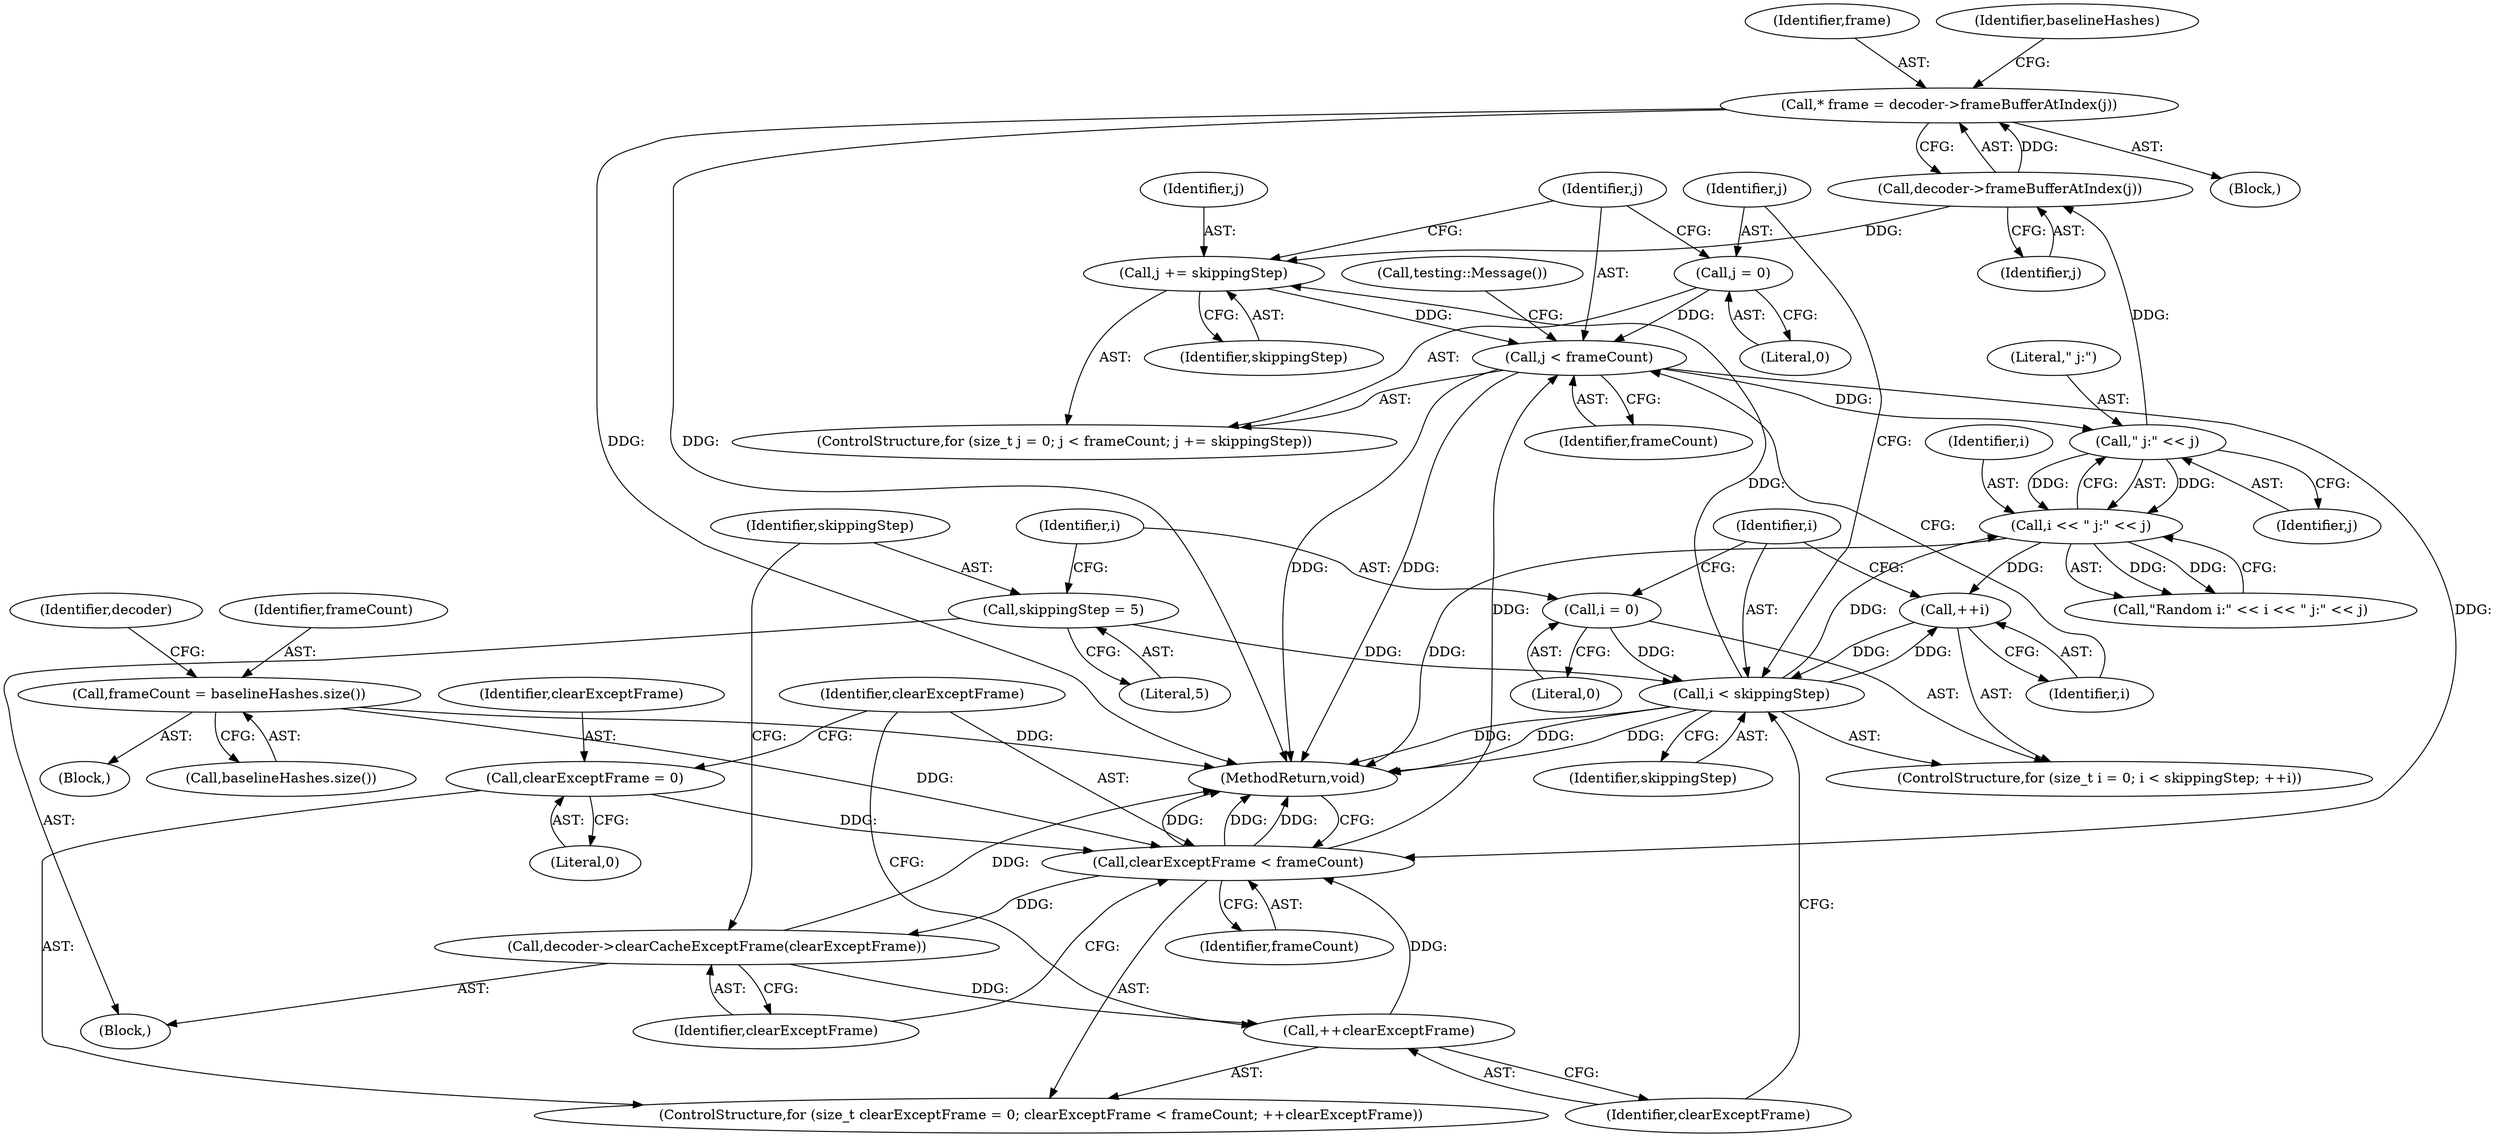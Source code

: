digraph "0_Chrome_4f9c9adef4036aff60b734b4a0045c43c320fe1d_0@pointer" {
"1000181" [label="(Call,* frame = decoder->frameBufferAtIndex(j))"];
"1000183" [label="(Call,decoder->frameBufferAtIndex(j))"];
"1000177" [label="(Call,\" j:\" << j)"];
"1000163" [label="(Call,j < frameCount)"];
"1000166" [label="(Call,j += skippingStep)"];
"1000152" [label="(Call,i < skippingStep)"];
"1000149" [label="(Call,i = 0)"];
"1000155" [label="(Call,++i)"];
"1000175" [label="(Call,i << \" j:\" << j)"];
"1000144" [label="(Call,skippingStep = 5)"];
"1000160" [label="(Call,j = 0)"];
"1000135" [label="(Call,clearExceptFrame < frameCount)"];
"1000138" [label="(Call,++clearExceptFrame)"];
"1000141" [label="(Call,decoder->clearCacheExceptFrame(clearExceptFrame))"];
"1000132" [label="(Call,clearExceptFrame = 0)"];
"1000120" [label="(Call,frameCount = baselineHashes.size())"];
"1000130" [label="(ControlStructure,for (size_t clearExceptFrame = 0; clearExceptFrame < frameCount; ++clearExceptFrame))"];
"1000184" [label="(Identifier,j)"];
"1000142" [label="(Identifier,clearExceptFrame)"];
"1000125" [label="(Identifier,decoder)"];
"1000138" [label="(Call,++clearExceptFrame)"];
"1000182" [label="(Identifier,frame)"];
"1000145" [label="(Identifier,skippingStep)"];
"1000179" [label="(Identifier,j)"];
"1000163" [label="(Call,j < frameCount)"];
"1000151" [label="(Literal,0)"];
"1000121" [label="(Identifier,frameCount)"];
"1000136" [label="(Identifier,clearExceptFrame)"];
"1000167" [label="(Identifier,j)"];
"1000120" [label="(Call,frameCount = baselineHashes.size())"];
"1000144" [label="(Call,skippingStep = 5)"];
"1000166" [label="(Call,j += skippingStep)"];
"1000133" [label="(Identifier,clearExceptFrame)"];
"1000178" [label="(Literal,\" j:\")"];
"1000141" [label="(Call,decoder->clearCacheExceptFrame(clearExceptFrame))"];
"1000135" [label="(Call,clearExceptFrame < frameCount)"];
"1000191" [label="(MethodReturn,void)"];
"1000173" [label="(Call,\"Random i:\" << i << \" j:\" << j)"];
"1000147" [label="(ControlStructure,for (size_t i = 0; i < skippingStep; ++i))"];
"1000137" [label="(Identifier,frameCount)"];
"1000156" [label="(Identifier,i)"];
"1000187" [label="(Identifier,baselineHashes)"];
"1000168" [label="(Identifier,skippingStep)"];
"1000152" [label="(Call,i < skippingStep)"];
"1000150" [label="(Identifier,i)"];
"1000176" [label="(Identifier,i)"];
"1000165" [label="(Identifier,frameCount)"];
"1000149" [label="(Call,i = 0)"];
"1000175" [label="(Call,i << \" j:\" << j)"];
"1000172" [label="(Call,testing::Message())"];
"1000161" [label="(Identifier,j)"];
"1000183" [label="(Call,decoder->frameBufferAtIndex(j))"];
"1000158" [label="(ControlStructure,for (size_t j = 0; j < frameCount; j += skippingStep))"];
"1000181" [label="(Call,* frame = decoder->frameBufferAtIndex(j))"];
"1000134" [label="(Literal,0)"];
"1000177" [label="(Call,\" j:\" << j)"];
"1000155" [label="(Call,++i)"];
"1000139" [label="(Identifier,clearExceptFrame)"];
"1000169" [label="(Block,)"];
"1000164" [label="(Identifier,j)"];
"1000160" [label="(Call,j = 0)"];
"1000154" [label="(Identifier,skippingStep)"];
"1000162" [label="(Literal,0)"];
"1000103" [label="(Block,)"];
"1000122" [label="(Call,baselineHashes.size())"];
"1000146" [label="(Literal,5)"];
"1000132" [label="(Call,clearExceptFrame = 0)"];
"1000153" [label="(Identifier,i)"];
"1000140" [label="(Block,)"];
"1000181" -> "1000169"  [label="AST: "];
"1000181" -> "1000183"  [label="CFG: "];
"1000182" -> "1000181"  [label="AST: "];
"1000183" -> "1000181"  [label="AST: "];
"1000187" -> "1000181"  [label="CFG: "];
"1000181" -> "1000191"  [label="DDG: "];
"1000181" -> "1000191"  [label="DDG: "];
"1000183" -> "1000181"  [label="DDG: "];
"1000183" -> "1000184"  [label="CFG: "];
"1000184" -> "1000183"  [label="AST: "];
"1000183" -> "1000166"  [label="DDG: "];
"1000177" -> "1000183"  [label="DDG: "];
"1000177" -> "1000175"  [label="AST: "];
"1000177" -> "1000179"  [label="CFG: "];
"1000178" -> "1000177"  [label="AST: "];
"1000179" -> "1000177"  [label="AST: "];
"1000175" -> "1000177"  [label="CFG: "];
"1000177" -> "1000175"  [label="DDG: "];
"1000177" -> "1000175"  [label="DDG: "];
"1000163" -> "1000177"  [label="DDG: "];
"1000163" -> "1000158"  [label="AST: "];
"1000163" -> "1000165"  [label="CFG: "];
"1000164" -> "1000163"  [label="AST: "];
"1000165" -> "1000163"  [label="AST: "];
"1000172" -> "1000163"  [label="CFG: "];
"1000156" -> "1000163"  [label="CFG: "];
"1000163" -> "1000191"  [label="DDG: "];
"1000163" -> "1000191"  [label="DDG: "];
"1000163" -> "1000135"  [label="DDG: "];
"1000166" -> "1000163"  [label="DDG: "];
"1000160" -> "1000163"  [label="DDG: "];
"1000135" -> "1000163"  [label="DDG: "];
"1000166" -> "1000158"  [label="AST: "];
"1000166" -> "1000168"  [label="CFG: "];
"1000167" -> "1000166"  [label="AST: "];
"1000168" -> "1000166"  [label="AST: "];
"1000164" -> "1000166"  [label="CFG: "];
"1000152" -> "1000166"  [label="DDG: "];
"1000152" -> "1000147"  [label="AST: "];
"1000152" -> "1000154"  [label="CFG: "];
"1000153" -> "1000152"  [label="AST: "];
"1000154" -> "1000152"  [label="AST: "];
"1000161" -> "1000152"  [label="CFG: "];
"1000139" -> "1000152"  [label="CFG: "];
"1000152" -> "1000191"  [label="DDG: "];
"1000152" -> "1000191"  [label="DDG: "];
"1000152" -> "1000191"  [label="DDG: "];
"1000149" -> "1000152"  [label="DDG: "];
"1000155" -> "1000152"  [label="DDG: "];
"1000144" -> "1000152"  [label="DDG: "];
"1000152" -> "1000155"  [label="DDG: "];
"1000152" -> "1000175"  [label="DDG: "];
"1000149" -> "1000147"  [label="AST: "];
"1000149" -> "1000151"  [label="CFG: "];
"1000150" -> "1000149"  [label="AST: "];
"1000151" -> "1000149"  [label="AST: "];
"1000153" -> "1000149"  [label="CFG: "];
"1000155" -> "1000147"  [label="AST: "];
"1000155" -> "1000156"  [label="CFG: "];
"1000156" -> "1000155"  [label="AST: "];
"1000153" -> "1000155"  [label="CFG: "];
"1000175" -> "1000155"  [label="DDG: "];
"1000175" -> "1000173"  [label="AST: "];
"1000176" -> "1000175"  [label="AST: "];
"1000173" -> "1000175"  [label="CFG: "];
"1000175" -> "1000191"  [label="DDG: "];
"1000175" -> "1000173"  [label="DDG: "];
"1000175" -> "1000173"  [label="DDG: "];
"1000144" -> "1000140"  [label="AST: "];
"1000144" -> "1000146"  [label="CFG: "];
"1000145" -> "1000144"  [label="AST: "];
"1000146" -> "1000144"  [label="AST: "];
"1000150" -> "1000144"  [label="CFG: "];
"1000160" -> "1000158"  [label="AST: "];
"1000160" -> "1000162"  [label="CFG: "];
"1000161" -> "1000160"  [label="AST: "];
"1000162" -> "1000160"  [label="AST: "];
"1000164" -> "1000160"  [label="CFG: "];
"1000135" -> "1000130"  [label="AST: "];
"1000135" -> "1000137"  [label="CFG: "];
"1000136" -> "1000135"  [label="AST: "];
"1000137" -> "1000135"  [label="AST: "];
"1000142" -> "1000135"  [label="CFG: "];
"1000191" -> "1000135"  [label="CFG: "];
"1000135" -> "1000191"  [label="DDG: "];
"1000135" -> "1000191"  [label="DDG: "];
"1000135" -> "1000191"  [label="DDG: "];
"1000138" -> "1000135"  [label="DDG: "];
"1000132" -> "1000135"  [label="DDG: "];
"1000120" -> "1000135"  [label="DDG: "];
"1000135" -> "1000141"  [label="DDG: "];
"1000138" -> "1000130"  [label="AST: "];
"1000138" -> "1000139"  [label="CFG: "];
"1000139" -> "1000138"  [label="AST: "];
"1000136" -> "1000138"  [label="CFG: "];
"1000141" -> "1000138"  [label="DDG: "];
"1000141" -> "1000140"  [label="AST: "];
"1000141" -> "1000142"  [label="CFG: "];
"1000142" -> "1000141"  [label="AST: "];
"1000145" -> "1000141"  [label="CFG: "];
"1000141" -> "1000191"  [label="DDG: "];
"1000132" -> "1000130"  [label="AST: "];
"1000132" -> "1000134"  [label="CFG: "];
"1000133" -> "1000132"  [label="AST: "];
"1000134" -> "1000132"  [label="AST: "];
"1000136" -> "1000132"  [label="CFG: "];
"1000120" -> "1000103"  [label="AST: "];
"1000120" -> "1000122"  [label="CFG: "];
"1000121" -> "1000120"  [label="AST: "];
"1000122" -> "1000120"  [label="AST: "];
"1000125" -> "1000120"  [label="CFG: "];
"1000120" -> "1000191"  [label="DDG: "];
}
